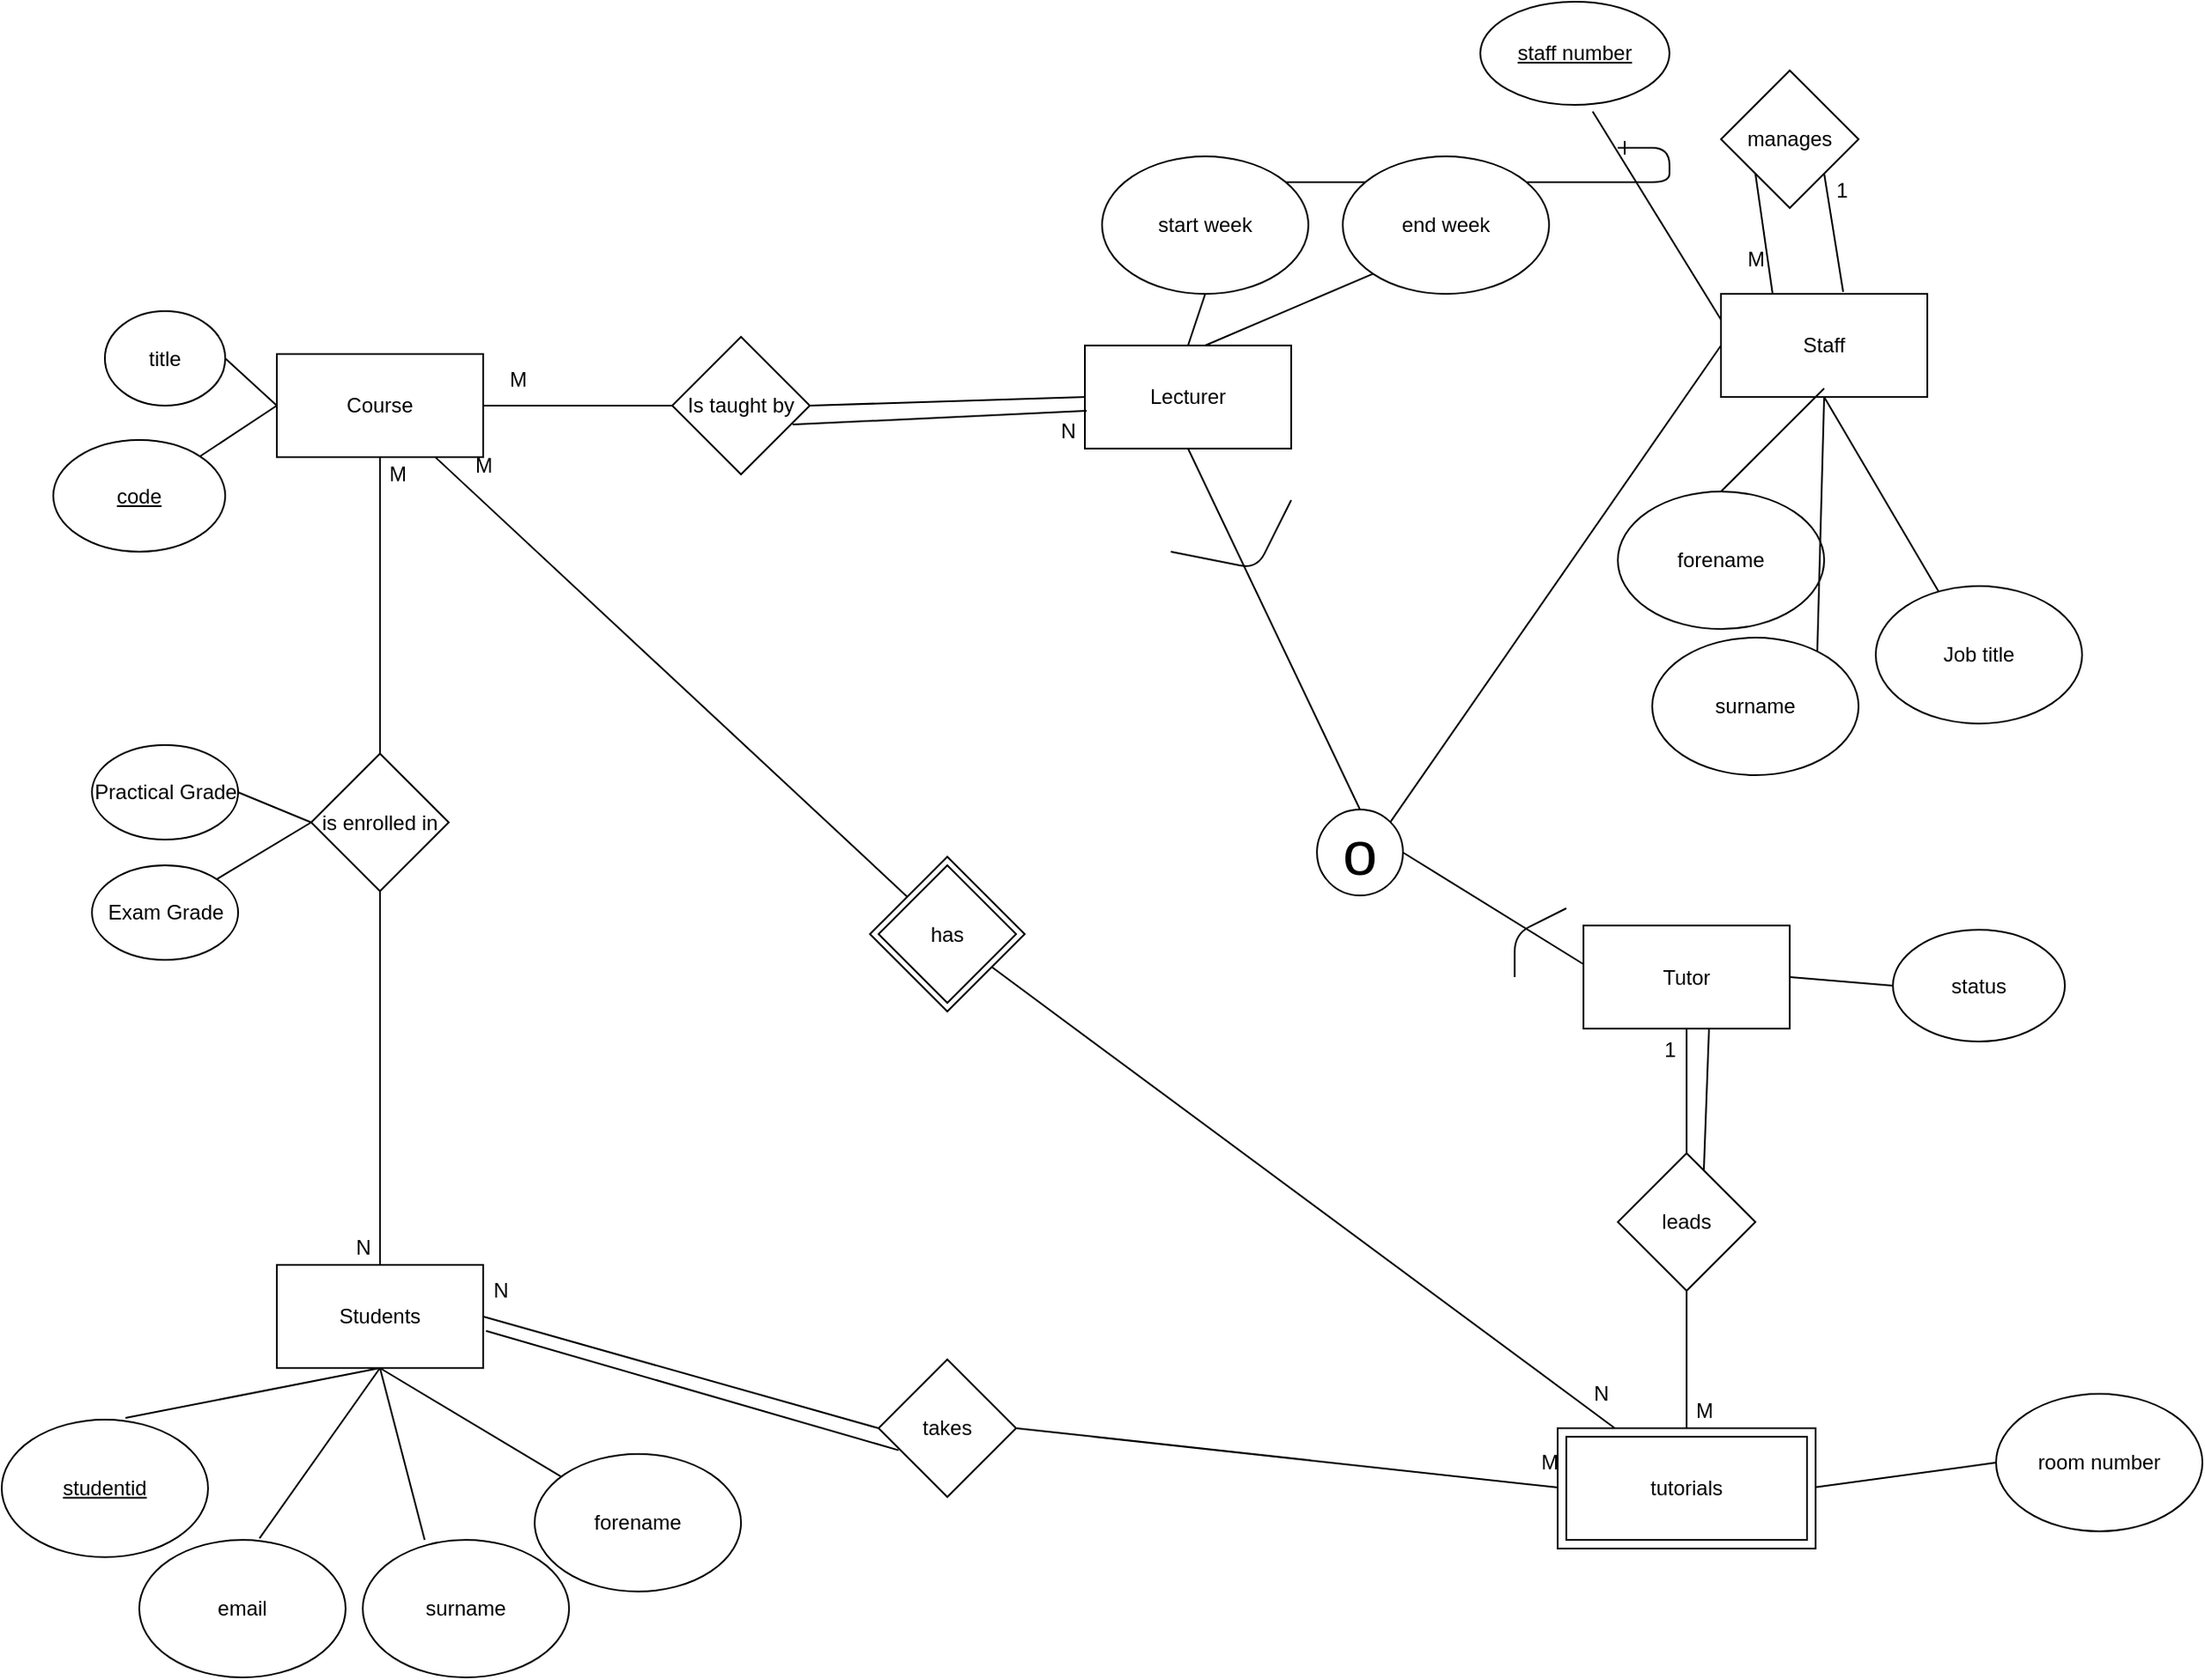 <mxfile version="13.7.7" type="github">
  <diagram id="R2lEEEUBdFMjLlhIrx00" name="Page-1">
    <mxGraphModel dx="1796" dy="929" grid="1" gridSize="10" guides="1" tooltips="1" connect="1" arrows="1" fold="1" page="1" pageScale="1" pageWidth="850" pageHeight="1100" math="0" shadow="0" extFonts="Permanent Marker^https://fonts.googleapis.com/css?family=Permanent+Marker">
      <root>
        <mxCell id="0" />
        <mxCell id="1" parent="0" />
        <mxCell id="C-vyLk0tnHw3VtMMgP7b-12" value="" style="edgeStyle=entityRelationEdgeStyle;endArrow=ERzeroToMany;startArrow=ERone;endFill=1;startFill=0;" parent="1" target="C-vyLk0tnHw3VtMMgP7b-17" edge="1">
          <mxGeometry width="100" height="100" relative="1" as="geometry">
            <mxPoint x="700" y="165" as="sourcePoint" />
            <mxPoint x="460" y="205" as="targetPoint" />
          </mxGeometry>
        </mxCell>
        <mxCell id="i6C3Frr8AbvNPLz9VyE8-2" value="Students" style="rounded=0;whiteSpace=wrap;html=1;" vertex="1" parent="1">
          <mxGeometry x="-80" y="815" width="120" height="60" as="geometry" />
        </mxCell>
        <mxCell id="i6C3Frr8AbvNPLz9VyE8-5" value="Staff" style="rounded=0;whiteSpace=wrap;html=1;" vertex="1" parent="1">
          <mxGeometry x="760" y="250" width="120" height="60" as="geometry" />
        </mxCell>
        <mxCell id="i6C3Frr8AbvNPLz9VyE8-6" value="Course" style="rounded=0;whiteSpace=wrap;html=1;" vertex="1" parent="1">
          <mxGeometry x="-80" y="285" width="120" height="60" as="geometry" />
        </mxCell>
        <mxCell id="i6C3Frr8AbvNPLz9VyE8-7" value="&lt;u&gt;code&lt;/u&gt;" style="ellipse;whiteSpace=wrap;html=1;" vertex="1" parent="1">
          <mxGeometry x="-210" y="335" width="100" height="65" as="geometry" />
        </mxCell>
        <mxCell id="i6C3Frr8AbvNPLz9VyE8-9" value="" style="endArrow=none;html=1;entryX=0;entryY=0.5;entryDx=0;entryDy=0;exitX=1;exitY=0;exitDx=0;exitDy=0;" edge="1" parent="1" source="i6C3Frr8AbvNPLz9VyE8-7" target="i6C3Frr8AbvNPLz9VyE8-6">
          <mxGeometry width="50" height="50" relative="1" as="geometry">
            <mxPoint x="-60" y="415" as="sourcePoint" />
            <mxPoint x="-10" y="365" as="targetPoint" />
          </mxGeometry>
        </mxCell>
        <mxCell id="i6C3Frr8AbvNPLz9VyE8-10" value="title" style="ellipse;whiteSpace=wrap;html=1;" vertex="1" parent="1">
          <mxGeometry x="-180" y="260" width="70" height="55" as="geometry" />
        </mxCell>
        <mxCell id="i6C3Frr8AbvNPLz9VyE8-11" value="" style="endArrow=none;html=1;entryX=0;entryY=0.5;entryDx=0;entryDy=0;exitX=1;exitY=0.5;exitDx=0;exitDy=0;" edge="1" parent="1" source="i6C3Frr8AbvNPLz9VyE8-10" target="i6C3Frr8AbvNPLz9VyE8-6">
          <mxGeometry width="50" height="50" relative="1" as="geometry">
            <mxPoint x="80" y="395" as="sourcePoint" />
            <mxPoint x="130" y="345" as="targetPoint" />
          </mxGeometry>
        </mxCell>
        <mxCell id="i6C3Frr8AbvNPLz9VyE8-13" value="&lt;u&gt;studentid&lt;/u&gt;" style="ellipse;whiteSpace=wrap;html=1;" vertex="1" parent="1">
          <mxGeometry x="-240" y="905" width="120" height="80" as="geometry" />
        </mxCell>
        <mxCell id="i6C3Frr8AbvNPLz9VyE8-15" value="" style="endArrow=none;html=1;entryX=0.5;entryY=1;entryDx=0;entryDy=0;exitX=0.6;exitY=-0.012;exitDx=0;exitDy=0;exitPerimeter=0;" edge="1" parent="1" source="i6C3Frr8AbvNPLz9VyE8-13" target="i6C3Frr8AbvNPLz9VyE8-2">
          <mxGeometry width="50" height="50" relative="1" as="geometry">
            <mxPoint x="-40" y="915" as="sourcePoint" />
            <mxPoint x="10" y="885" as="targetPoint" />
          </mxGeometry>
        </mxCell>
        <mxCell id="i6C3Frr8AbvNPLz9VyE8-16" value="forename" style="ellipse;whiteSpace=wrap;html=1;" vertex="1" parent="1">
          <mxGeometry x="70" y="925" width="120" height="80" as="geometry" />
        </mxCell>
        <mxCell id="i6C3Frr8AbvNPLz9VyE8-18" value="surname" style="ellipse;whiteSpace=wrap;html=1;" vertex="1" parent="1">
          <mxGeometry x="-30" y="975" width="120" height="80" as="geometry" />
        </mxCell>
        <mxCell id="i6C3Frr8AbvNPLz9VyE8-19" value="email" style="ellipse;whiteSpace=wrap;html=1;" vertex="1" parent="1">
          <mxGeometry x="-160" y="975" width="120" height="80" as="geometry" />
        </mxCell>
        <mxCell id="i6C3Frr8AbvNPLz9VyE8-20" value="" style="endArrow=none;html=1;exitX=0.583;exitY=-0.012;exitDx=0;exitDy=0;exitPerimeter=0;entryX=0.5;entryY=1;entryDx=0;entryDy=0;" edge="1" parent="1" source="i6C3Frr8AbvNPLz9VyE8-19" target="i6C3Frr8AbvNPLz9VyE8-2">
          <mxGeometry width="50" height="50" relative="1" as="geometry">
            <mxPoint x="-40" y="935" as="sourcePoint" />
            <mxPoint x="10" y="885" as="targetPoint" />
          </mxGeometry>
        </mxCell>
        <mxCell id="i6C3Frr8AbvNPLz9VyE8-21" value="" style="endArrow=none;html=1;entryX=0.5;entryY=1;entryDx=0;entryDy=0;" edge="1" parent="1" source="i6C3Frr8AbvNPLz9VyE8-16" target="i6C3Frr8AbvNPLz9VyE8-2">
          <mxGeometry width="50" height="50" relative="1" as="geometry">
            <mxPoint x="-40" y="935" as="sourcePoint" />
            <mxPoint x="-10" y="875" as="targetPoint" />
          </mxGeometry>
        </mxCell>
        <mxCell id="i6C3Frr8AbvNPLz9VyE8-22" value="" style="endArrow=none;html=1;entryX=0.5;entryY=1;entryDx=0;entryDy=0;exitX=0.3;exitY=0;exitDx=0;exitDy=0;exitPerimeter=0;" edge="1" parent="1" source="i6C3Frr8AbvNPLz9VyE8-18" target="i6C3Frr8AbvNPLz9VyE8-2">
          <mxGeometry width="50" height="50" relative="1" as="geometry">
            <mxPoint x="-30" y="945" as="sourcePoint" />
            <mxPoint x="20" y="895" as="targetPoint" />
          </mxGeometry>
        </mxCell>
        <mxCell id="i6C3Frr8AbvNPLz9VyE8-23" value="is enrolled in" style="rhombus;whiteSpace=wrap;html=1;" vertex="1" parent="1">
          <mxGeometry x="-60" y="517.5" width="80" height="80" as="geometry" />
        </mxCell>
        <mxCell id="i6C3Frr8AbvNPLz9VyE8-24" value="" style="endArrow=none;html=1;entryX=0.5;entryY=1;entryDx=0;entryDy=0;exitX=0.5;exitY=0;exitDx=0;exitDy=0;" edge="1" parent="1" source="i6C3Frr8AbvNPLz9VyE8-2" target="i6C3Frr8AbvNPLz9VyE8-23">
          <mxGeometry width="50" height="50" relative="1" as="geometry">
            <mxPoint x="-150" y="795" as="sourcePoint" />
            <mxPoint x="-100" y="745" as="targetPoint" />
          </mxGeometry>
        </mxCell>
        <mxCell id="i6C3Frr8AbvNPLz9VyE8-25" value="" style="endArrow=none;html=1;entryX=0.5;entryY=1;entryDx=0;entryDy=0;exitX=0.5;exitY=0;exitDx=0;exitDy=0;" edge="1" parent="1" source="i6C3Frr8AbvNPLz9VyE8-23" target="i6C3Frr8AbvNPLz9VyE8-6">
          <mxGeometry width="50" height="50" relative="1" as="geometry">
            <mxPoint x="-200" y="535" as="sourcePoint" />
            <mxPoint x="-150" y="485" as="targetPoint" />
          </mxGeometry>
        </mxCell>
        <mxCell id="i6C3Frr8AbvNPLz9VyE8-26" value="M" style="text;html=1;align=center;verticalAlign=middle;resizable=0;points=[];autosize=1;" vertex="1" parent="1">
          <mxGeometry x="-20" y="345" width="20" height="20" as="geometry" />
        </mxCell>
        <mxCell id="i6C3Frr8AbvNPLz9VyE8-27" value="N" style="text;html=1;align=center;verticalAlign=middle;resizable=0;points=[];autosize=1;" vertex="1" parent="1">
          <mxGeometry x="-40" y="795" width="20" height="20" as="geometry" />
        </mxCell>
        <mxCell id="i6C3Frr8AbvNPLz9VyE8-28" value="&lt;u&gt;staff number&lt;/u&gt;" style="ellipse;whiteSpace=wrap;html=1;" vertex="1" parent="1">
          <mxGeometry x="620" y="80" width="110" height="60" as="geometry" />
        </mxCell>
        <mxCell id="i6C3Frr8AbvNPLz9VyE8-29" value="forename" style="ellipse;whiteSpace=wrap;html=1;" vertex="1" parent="1">
          <mxGeometry x="700" y="365" width="120" height="80" as="geometry" />
        </mxCell>
        <mxCell id="i6C3Frr8AbvNPLz9VyE8-30" value="surname" style="ellipse;whiteSpace=wrap;html=1;" vertex="1" parent="1">
          <mxGeometry x="720" y="450" width="120" height="80" as="geometry" />
        </mxCell>
        <mxCell id="i6C3Frr8AbvNPLz9VyE8-34" value="" style="endArrow=none;html=1;entryX=0;entryY=0.25;entryDx=0;entryDy=0;exitX=0.594;exitY=1.064;exitDx=0;exitDy=0;exitPerimeter=0;" edge="1" parent="1" source="i6C3Frr8AbvNPLz9VyE8-28" target="i6C3Frr8AbvNPLz9VyE8-5">
          <mxGeometry width="50" height="50" relative="1" as="geometry">
            <mxPoint x="820" y="375" as="sourcePoint" />
            <mxPoint x="870" y="325" as="targetPoint" />
          </mxGeometry>
        </mxCell>
        <mxCell id="i6C3Frr8AbvNPLz9VyE8-35" value="" style="endArrow=none;html=1;exitX=0.5;exitY=0;exitDx=0;exitDy=0;" edge="1" parent="1" source="i6C3Frr8AbvNPLz9VyE8-29">
          <mxGeometry width="50" height="50" relative="1" as="geometry">
            <mxPoint x="820" y="375" as="sourcePoint" />
            <mxPoint x="820" y="305" as="targetPoint" />
          </mxGeometry>
        </mxCell>
        <mxCell id="i6C3Frr8AbvNPLz9VyE8-36" value="" style="endArrow=none;html=1;exitX=0.5;exitY=1;exitDx=0;exitDy=0;" edge="1" parent="1" source="i6C3Frr8AbvNPLz9VyE8-5">
          <mxGeometry width="50" height="50" relative="1" as="geometry">
            <mxPoint x="780" y="450" as="sourcePoint" />
            <mxPoint x="893.204" y="434.446" as="targetPoint" />
          </mxGeometry>
        </mxCell>
        <mxCell id="i6C3Frr8AbvNPLz9VyE8-37" value="" style="endArrow=none;html=1;exitX=0.8;exitY=0.1;exitDx=0;exitDy=0;exitPerimeter=0;" edge="1" parent="1" source="i6C3Frr8AbvNPLz9VyE8-30">
          <mxGeometry width="50" height="50" relative="1" as="geometry">
            <mxPoint x="833" y="528" as="sourcePoint" />
            <mxPoint x="820" y="310" as="targetPoint" />
          </mxGeometry>
        </mxCell>
        <mxCell id="i6C3Frr8AbvNPLz9VyE8-38" value="&lt;font style=&quot;font-size: 36px&quot;&gt;o&lt;/font&gt;" style="ellipse;whiteSpace=wrap;html=1;aspect=fixed;" vertex="1" parent="1">
          <mxGeometry x="525" y="550" width="50" height="50" as="geometry" />
        </mxCell>
        <mxCell id="i6C3Frr8AbvNPLz9VyE8-40" value="" style="endArrow=none;html=1;exitX=1;exitY=0.5;exitDx=0;exitDy=0;" edge="1" parent="1" source="i6C3Frr8AbvNPLz9VyE8-38">
          <mxGeometry width="50" height="50" relative="1" as="geometry">
            <mxPoint x="575" y="640" as="sourcePoint" />
            <mxPoint x="680" y="640" as="targetPoint" />
          </mxGeometry>
        </mxCell>
        <mxCell id="i6C3Frr8AbvNPLz9VyE8-41" value="" style="endArrow=none;html=1;entryX=0.5;entryY=1;entryDx=0;entryDy=0;exitX=0.5;exitY=0;exitDx=0;exitDy=0;" edge="1" parent="1" source="i6C3Frr8AbvNPLz9VyE8-38" target="i6C3Frr8AbvNPLz9VyE8-44">
          <mxGeometry width="50" height="50" relative="1" as="geometry">
            <mxPoint x="575" y="570" as="sourcePoint" />
            <mxPoint x="680" y="510" as="targetPoint" />
          </mxGeometry>
        </mxCell>
        <mxCell id="i6C3Frr8AbvNPLz9VyE8-42" value="" style="endArrow=none;html=1;fontStyle=1" edge="1" parent="1">
          <mxGeometry width="50" height="50" relative="1" as="geometry">
            <mxPoint x="640" y="647.5" as="sourcePoint" />
            <mxPoint x="670" y="607.5" as="targetPoint" />
            <Array as="points">
              <mxPoint x="640" y="622.5" />
            </Array>
          </mxGeometry>
        </mxCell>
        <mxCell id="i6C3Frr8AbvNPLz9VyE8-44" value="Lecturer" style="rounded=0;whiteSpace=wrap;html=1;" vertex="1" parent="1">
          <mxGeometry x="390" y="280" width="120" height="60" as="geometry" />
        </mxCell>
        <mxCell id="i6C3Frr8AbvNPLz9VyE8-45" value="Tutor" style="rounded=0;whiteSpace=wrap;html=1;" vertex="1" parent="1">
          <mxGeometry x="680" y="617.5" width="120" height="60" as="geometry" />
        </mxCell>
        <mxCell id="i6C3Frr8AbvNPLz9VyE8-46" value="start week" style="ellipse;whiteSpace=wrap;html=1;" vertex="1" parent="1">
          <mxGeometry x="400" y="170" width="120" height="80" as="geometry" />
        </mxCell>
        <mxCell id="i6C3Frr8AbvNPLz9VyE8-48" value="status" style="ellipse;whiteSpace=wrap;html=1;" vertex="1" parent="1">
          <mxGeometry x="860" y="620" width="100" height="65" as="geometry" />
        </mxCell>
        <mxCell id="i6C3Frr8AbvNPLz9VyE8-49" value="end week" style="ellipse;whiteSpace=wrap;html=1;" vertex="1" parent="1">
          <mxGeometry x="540" y="170" width="120" height="80" as="geometry" />
        </mxCell>
        <mxCell id="i6C3Frr8AbvNPLz9VyE8-50" value="" style="endArrow=none;html=1;entryX=0.5;entryY=1;entryDx=0;entryDy=0;exitX=0.5;exitY=0;exitDx=0;exitDy=0;" edge="1" parent="1" source="i6C3Frr8AbvNPLz9VyE8-44" target="i6C3Frr8AbvNPLz9VyE8-46">
          <mxGeometry width="50" height="50" relative="1" as="geometry">
            <mxPoint x="350" y="270" as="sourcePoint" />
            <mxPoint x="400" y="220" as="targetPoint" />
          </mxGeometry>
        </mxCell>
        <mxCell id="i6C3Frr8AbvNPLz9VyE8-51" value="" style="endArrow=none;html=1;entryX=0;entryY=1;entryDx=0;entryDy=0;" edge="1" parent="1" target="i6C3Frr8AbvNPLz9VyE8-49">
          <mxGeometry width="50" height="50" relative="1" as="geometry">
            <mxPoint x="460" y="280" as="sourcePoint" />
            <mxPoint x="630" y="310" as="targetPoint" />
          </mxGeometry>
        </mxCell>
        <mxCell id="i6C3Frr8AbvNPLz9VyE8-53" value="" style="endArrow=none;html=1;exitX=0;exitY=0.5;exitDx=0;exitDy=0;entryX=1;entryY=0.5;entryDx=0;entryDy=0;" edge="1" parent="1" source="i6C3Frr8AbvNPLz9VyE8-48" target="i6C3Frr8AbvNPLz9VyE8-45">
          <mxGeometry width="50" height="50" relative="1" as="geometry">
            <mxPoint x="690" y="727.5" as="sourcePoint" />
            <mxPoint x="740" y="677.5" as="targetPoint" />
          </mxGeometry>
        </mxCell>
        <mxCell id="i6C3Frr8AbvNPLz9VyE8-56" value="Practical Grade" style="ellipse;whiteSpace=wrap;html=1;" vertex="1" parent="1">
          <mxGeometry x="-187.5" y="512.5" width="85" height="55" as="geometry" />
        </mxCell>
        <mxCell id="i6C3Frr8AbvNPLz9VyE8-57" value="Exam Grade" style="ellipse;whiteSpace=wrap;html=1;" vertex="1" parent="1">
          <mxGeometry x="-187.5" y="582.5" width="85" height="55" as="geometry" />
        </mxCell>
        <mxCell id="i6C3Frr8AbvNPLz9VyE8-58" value="" style="endArrow=none;html=1;entryX=1;entryY=0.5;entryDx=0;entryDy=0;exitX=0;exitY=0.5;exitDx=0;exitDy=0;" edge="1" parent="1" source="i6C3Frr8AbvNPLz9VyE8-23" target="i6C3Frr8AbvNPLz9VyE8-56">
          <mxGeometry width="50" height="50" relative="1" as="geometry">
            <mxPoint x="130" y="632.5" as="sourcePoint" />
            <mxPoint x="180" y="582.5" as="targetPoint" />
          </mxGeometry>
        </mxCell>
        <mxCell id="i6C3Frr8AbvNPLz9VyE8-59" value="" style="endArrow=none;html=1;entryX=0;entryY=0.5;entryDx=0;entryDy=0;exitX=1;exitY=0;exitDx=0;exitDy=0;" edge="1" parent="1" source="i6C3Frr8AbvNPLz9VyE8-57" target="i6C3Frr8AbvNPLz9VyE8-23">
          <mxGeometry width="50" height="50" relative="1" as="geometry">
            <mxPoint x="130" y="632.5" as="sourcePoint" />
            <mxPoint x="180" y="582.5" as="targetPoint" />
          </mxGeometry>
        </mxCell>
        <mxCell id="i6C3Frr8AbvNPLz9VyE8-60" value="room number" style="ellipse;whiteSpace=wrap;html=1;" vertex="1" parent="1">
          <mxGeometry x="920" y="890" width="120" height="80" as="geometry" />
        </mxCell>
        <mxCell id="i6C3Frr8AbvNPLz9VyE8-63" value="manages" style="rhombus;whiteSpace=wrap;html=1;" vertex="1" parent="1">
          <mxGeometry x="760" y="120" width="80" height="80" as="geometry" />
        </mxCell>
        <mxCell id="i6C3Frr8AbvNPLz9VyE8-64" value="" style="endArrow=none;html=1;exitX=0.25;exitY=0;exitDx=0;exitDy=0;entryX=0;entryY=1;entryDx=0;entryDy=0;" edge="1" parent="1" source="i6C3Frr8AbvNPLz9VyE8-5" target="i6C3Frr8AbvNPLz9VyE8-63">
          <mxGeometry width="50" height="50" relative="1" as="geometry">
            <mxPoint x="580" y="260" as="sourcePoint" />
            <mxPoint x="630" y="210" as="targetPoint" />
          </mxGeometry>
        </mxCell>
        <mxCell id="i6C3Frr8AbvNPLz9VyE8-65" value="" style="endArrow=none;html=1;entryX=1;entryY=1;entryDx=0;entryDy=0;exitX=0.592;exitY=-0.019;exitDx=0;exitDy=0;exitPerimeter=0;" edge="1" parent="1" source="i6C3Frr8AbvNPLz9VyE8-5" target="i6C3Frr8AbvNPLz9VyE8-63">
          <mxGeometry width="50" height="50" relative="1" as="geometry">
            <mxPoint x="550" y="260" as="sourcePoint" />
            <mxPoint x="600" y="210" as="targetPoint" />
          </mxGeometry>
        </mxCell>
        <mxCell id="i6C3Frr8AbvNPLz9VyE8-66" value="1" style="text;html=1;align=center;verticalAlign=middle;resizable=0;points=[];autosize=1;" vertex="1" parent="1">
          <mxGeometry x="820" y="180" width="20" height="20" as="geometry" />
        </mxCell>
        <mxCell id="i6C3Frr8AbvNPLz9VyE8-67" value="M" style="text;html=1;align=center;verticalAlign=middle;resizable=0;points=[];autosize=1;" vertex="1" parent="1">
          <mxGeometry x="770" y="220" width="20" height="20" as="geometry" />
        </mxCell>
        <mxCell id="i6C3Frr8AbvNPLz9VyE8-68" value="" style="endArrow=none;html=1;entryX=0;entryY=0.5;entryDx=0;entryDy=0;exitX=1;exitY=0.5;exitDx=0;exitDy=0;" edge="1" parent="1" source="i6C3Frr8AbvNPLz9VyE8-3" target="i6C3Frr8AbvNPLz9VyE8-60">
          <mxGeometry width="50" height="50" relative="1" as="geometry">
            <mxPoint x="640" y="980" as="sourcePoint" />
            <mxPoint x="690" y="930" as="targetPoint" />
          </mxGeometry>
        </mxCell>
        <mxCell id="i6C3Frr8AbvNPLz9VyE8-69" value="" style="endArrow=none;html=1;" edge="1" parent="1">
          <mxGeometry width="50" height="50" relative="1" as="geometry">
            <mxPoint x="440" y="400" as="sourcePoint" />
            <mxPoint x="510" y="370" as="targetPoint" />
            <Array as="points">
              <mxPoint x="490" y="410" />
            </Array>
          </mxGeometry>
        </mxCell>
        <mxCell id="i6C3Frr8AbvNPLz9VyE8-70" value="" style="endArrow=none;html=1;exitX=1;exitY=0.5;exitDx=0;exitDy=0;entryX=0;entryY=0.5;entryDx=0;entryDy=0;" edge="1" parent="1" source="i6C3Frr8AbvNPLz9VyE8-6" target="i6C3Frr8AbvNPLz9VyE8-71">
          <mxGeometry width="50" height="50" relative="1" as="geometry">
            <mxPoint x="80" y="350" as="sourcePoint" />
            <mxPoint x="130" y="310" as="targetPoint" />
          </mxGeometry>
        </mxCell>
        <mxCell id="i6C3Frr8AbvNPLz9VyE8-71" value="Is taught by" style="rhombus;whiteSpace=wrap;html=1;" vertex="1" parent="1">
          <mxGeometry x="150" y="275" width="80" height="80" as="geometry" />
        </mxCell>
        <mxCell id="i6C3Frr8AbvNPLz9VyE8-72" value="" style="endArrow=none;html=1;exitX=1;exitY=0.5;exitDx=0;exitDy=0;entryX=0;entryY=0.5;entryDx=0;entryDy=0;" edge="1" parent="1" source="i6C3Frr8AbvNPLz9VyE8-71" target="i6C3Frr8AbvNPLz9VyE8-44">
          <mxGeometry width="50" height="50" relative="1" as="geometry">
            <mxPoint x="330" y="350" as="sourcePoint" />
            <mxPoint x="380" y="300" as="targetPoint" />
          </mxGeometry>
        </mxCell>
        <mxCell id="i6C3Frr8AbvNPLz9VyE8-73" value="" style="endArrow=none;html=1;entryX=0.5;entryY=1;entryDx=0;entryDy=0;exitX=0.5;exitY=0;exitDx=0;exitDy=0;" edge="1" parent="1" source="i6C3Frr8AbvNPLz9VyE8-74" target="i6C3Frr8AbvNPLz9VyE8-45">
          <mxGeometry width="50" height="50" relative="1" as="geometry">
            <mxPoint x="740" y="730" as="sourcePoint" />
            <mxPoint x="750" y="780" as="targetPoint" />
          </mxGeometry>
        </mxCell>
        <mxCell id="i6C3Frr8AbvNPLz9VyE8-74" value="leads" style="rhombus;whiteSpace=wrap;html=1;" vertex="1" parent="1">
          <mxGeometry x="700" y="750" width="80" height="80" as="geometry" />
        </mxCell>
        <mxCell id="i6C3Frr8AbvNPLz9VyE8-75" value="" style="endArrow=none;html=1;entryX=0.5;entryY=1;entryDx=0;entryDy=0;exitX=0.5;exitY=0;exitDx=0;exitDy=0;" edge="1" parent="1" source="i6C3Frr8AbvNPLz9VyE8-3" target="i6C3Frr8AbvNPLz9VyE8-74">
          <mxGeometry width="50" height="50" relative="1" as="geometry">
            <mxPoint x="670" y="910" as="sourcePoint" />
            <mxPoint x="720" y="860" as="targetPoint" />
          </mxGeometry>
        </mxCell>
        <mxCell id="i6C3Frr8AbvNPLz9VyE8-76" value="1" style="text;html=1;align=center;verticalAlign=middle;resizable=0;points=[];autosize=1;" vertex="1" parent="1">
          <mxGeometry x="720" y="680" width="20" height="20" as="geometry" />
        </mxCell>
        <mxCell id="i6C3Frr8AbvNPLz9VyE8-77" value="M" style="text;html=1;align=center;verticalAlign=middle;resizable=0;points=[];autosize=1;" vertex="1" parent="1">
          <mxGeometry x="740" y="890" width="20" height="20" as="geometry" />
        </mxCell>
        <mxCell id="i6C3Frr8AbvNPLz9VyE8-78" value="" style="endArrow=none;html=1;exitX=1;exitY=0.5;exitDx=0;exitDy=0;entryX=0;entryY=0.5;entryDx=0;entryDy=0;" edge="1" parent="1" source="i6C3Frr8AbvNPLz9VyE8-2" target="i6C3Frr8AbvNPLz9VyE8-79">
          <mxGeometry width="50" height="50" relative="1" as="geometry">
            <mxPoint x="190" y="900" as="sourcePoint" />
            <mxPoint x="270" y="910" as="targetPoint" />
          </mxGeometry>
        </mxCell>
        <mxCell id="i6C3Frr8AbvNPLz9VyE8-79" value="takes" style="rhombus;whiteSpace=wrap;html=1;" vertex="1" parent="1">
          <mxGeometry x="270" y="870" width="80" height="80" as="geometry" />
        </mxCell>
        <mxCell id="i6C3Frr8AbvNPLz9VyE8-80" value="" style="endArrow=none;html=1;entryX=0;entryY=0.5;entryDx=0;entryDy=0;exitX=1;exitY=0.5;exitDx=0;exitDy=0;" edge="1" parent="1" source="i6C3Frr8AbvNPLz9VyE8-79" target="i6C3Frr8AbvNPLz9VyE8-3">
          <mxGeometry width="50" height="50" relative="1" as="geometry">
            <mxPoint x="460" y="980" as="sourcePoint" />
            <mxPoint x="510" y="930" as="targetPoint" />
          </mxGeometry>
        </mxCell>
        <mxCell id="i6C3Frr8AbvNPLz9VyE8-81" value="M" style="text;html=1;align=center;verticalAlign=middle;resizable=0;points=[];autosize=1;" vertex="1" parent="1">
          <mxGeometry x="650" y="920" width="20" height="20" as="geometry" />
        </mxCell>
        <mxCell id="i6C3Frr8AbvNPLz9VyE8-82" value="N" style="text;html=1;align=center;verticalAlign=middle;resizable=0;points=[];autosize=1;" vertex="1" parent="1">
          <mxGeometry x="40" y="820" width="20" height="20" as="geometry" />
        </mxCell>
        <mxCell id="i6C3Frr8AbvNPLz9VyE8-83" value="" style="endArrow=none;html=1;exitX=1;exitY=0;exitDx=0;exitDy=0;entryX=0;entryY=0.5;entryDx=0;entryDy=0;" edge="1" parent="1" source="i6C3Frr8AbvNPLz9VyE8-38" target="i6C3Frr8AbvNPLz9VyE8-5">
          <mxGeometry width="50" height="50" relative="1" as="geometry">
            <mxPoint x="590" y="540" as="sourcePoint" />
            <mxPoint x="640" y="490" as="targetPoint" />
          </mxGeometry>
        </mxCell>
        <mxCell id="i6C3Frr8AbvNPLz9VyE8-84" value="&lt;div&gt;Job title&lt;/div&gt;" style="ellipse;whiteSpace=wrap;html=1;" vertex="1" parent="1">
          <mxGeometry x="850" y="420" width="120" height="80" as="geometry" />
        </mxCell>
        <mxCell id="i6C3Frr8AbvNPLz9VyE8-86" value="" style="endArrow=none;html=1;" edge="1" parent="1" source="i6C3Frr8AbvNPLz9VyE8-6" target="i6C3Frr8AbvNPLz9VyE8-85">
          <mxGeometry width="50" height="50" relative="1" as="geometry">
            <mxPoint x="90" y="530" as="sourcePoint" />
            <mxPoint x="140" y="480" as="targetPoint" />
          </mxGeometry>
        </mxCell>
        <mxCell id="i6C3Frr8AbvNPLz9VyE8-87" value="" style="endArrow=none;html=1;entryX=0.25;entryY=0;entryDx=0;entryDy=0;" edge="1" parent="1" source="i6C3Frr8AbvNPLz9VyE8-85" target="i6C3Frr8AbvNPLz9VyE8-3">
          <mxGeometry width="50" height="50" relative="1" as="geometry">
            <mxPoint x="350" y="720" as="sourcePoint" />
            <mxPoint x="400" y="670" as="targetPoint" />
          </mxGeometry>
        </mxCell>
        <mxCell id="i6C3Frr8AbvNPLz9VyE8-88" value="" style="endArrow=none;html=1;" edge="1" parent="1">
          <mxGeometry width="50" height="50" relative="1" as="geometry">
            <mxPoint x="750" y="760" as="sourcePoint" />
            <mxPoint x="753" y="678" as="targetPoint" />
          </mxGeometry>
        </mxCell>
        <mxCell id="i6C3Frr8AbvNPLz9VyE8-89" value="" style="endArrow=none;html=1;exitX=1.014;exitY=0.639;exitDx=0;exitDy=0;exitPerimeter=0;entryX=0.146;entryY=0.66;entryDx=0;entryDy=0;entryPerimeter=0;" edge="1" parent="1" source="i6C3Frr8AbvNPLz9VyE8-2" target="i6C3Frr8AbvNPLz9VyE8-79">
          <mxGeometry width="50" height="50" relative="1" as="geometry">
            <mxPoint x="130" y="840" as="sourcePoint" />
            <mxPoint x="180" y="790" as="targetPoint" />
          </mxGeometry>
        </mxCell>
        <mxCell id="i6C3Frr8AbvNPLz9VyE8-90" value="" style="rhombus;whiteSpace=wrap;html=1;" vertex="1" parent="1">
          <mxGeometry x="265" y="577.5" width="90" height="90" as="geometry" />
        </mxCell>
        <mxCell id="i6C3Frr8AbvNPLz9VyE8-85" value="has" style="rhombus;whiteSpace=wrap;html=1;" vertex="1" parent="1">
          <mxGeometry x="270" y="582.5" width="80" height="80" as="geometry" />
        </mxCell>
        <mxCell id="i6C3Frr8AbvNPLz9VyE8-91" value="" style="rounded=0;whiteSpace=wrap;html=1;" vertex="1" parent="1">
          <mxGeometry x="665" y="910" width="150" height="70" as="geometry" />
        </mxCell>
        <mxCell id="i6C3Frr8AbvNPLz9VyE8-3" value="tutorials" style="rounded=0;whiteSpace=wrap;html=1;" vertex="1" parent="1">
          <mxGeometry x="670" y="915" width="140" height="60" as="geometry" />
        </mxCell>
        <mxCell id="i6C3Frr8AbvNPLz9VyE8-92" value="" style="endArrow=none;html=1;entryX=0.009;entryY=0.634;entryDx=0;entryDy=0;entryPerimeter=0;" edge="1" parent="1" target="i6C3Frr8AbvNPLz9VyE8-44">
          <mxGeometry width="50" height="50" relative="1" as="geometry">
            <mxPoint x="220" y="326" as="sourcePoint" />
            <mxPoint x="300" y="290" as="targetPoint" />
          </mxGeometry>
        </mxCell>
        <mxCell id="i6C3Frr8AbvNPLz9VyE8-93" value="M" style="text;html=1;align=center;verticalAlign=middle;resizable=0;points=[];autosize=1;" vertex="1" parent="1">
          <mxGeometry x="50" y="290" width="20" height="20" as="geometry" />
        </mxCell>
        <mxCell id="i6C3Frr8AbvNPLz9VyE8-94" value="N" style="text;html=1;align=center;verticalAlign=middle;resizable=0;points=[];autosize=1;" vertex="1" parent="1">
          <mxGeometry x="370" y="320" width="20" height="20" as="geometry" />
        </mxCell>
        <mxCell id="i6C3Frr8AbvNPLz9VyE8-95" value="M" style="text;html=1;align=center;verticalAlign=middle;resizable=0;points=[];autosize=1;" vertex="1" parent="1">
          <mxGeometry x="30" y="340" width="20" height="20" as="geometry" />
        </mxCell>
        <mxCell id="i6C3Frr8AbvNPLz9VyE8-96" value="N" style="text;html=1;align=center;verticalAlign=middle;resizable=0;points=[];autosize=1;" vertex="1" parent="1">
          <mxGeometry x="680" y="880" width="20" height="20" as="geometry" />
        </mxCell>
      </root>
    </mxGraphModel>
  </diagram>
</mxfile>
